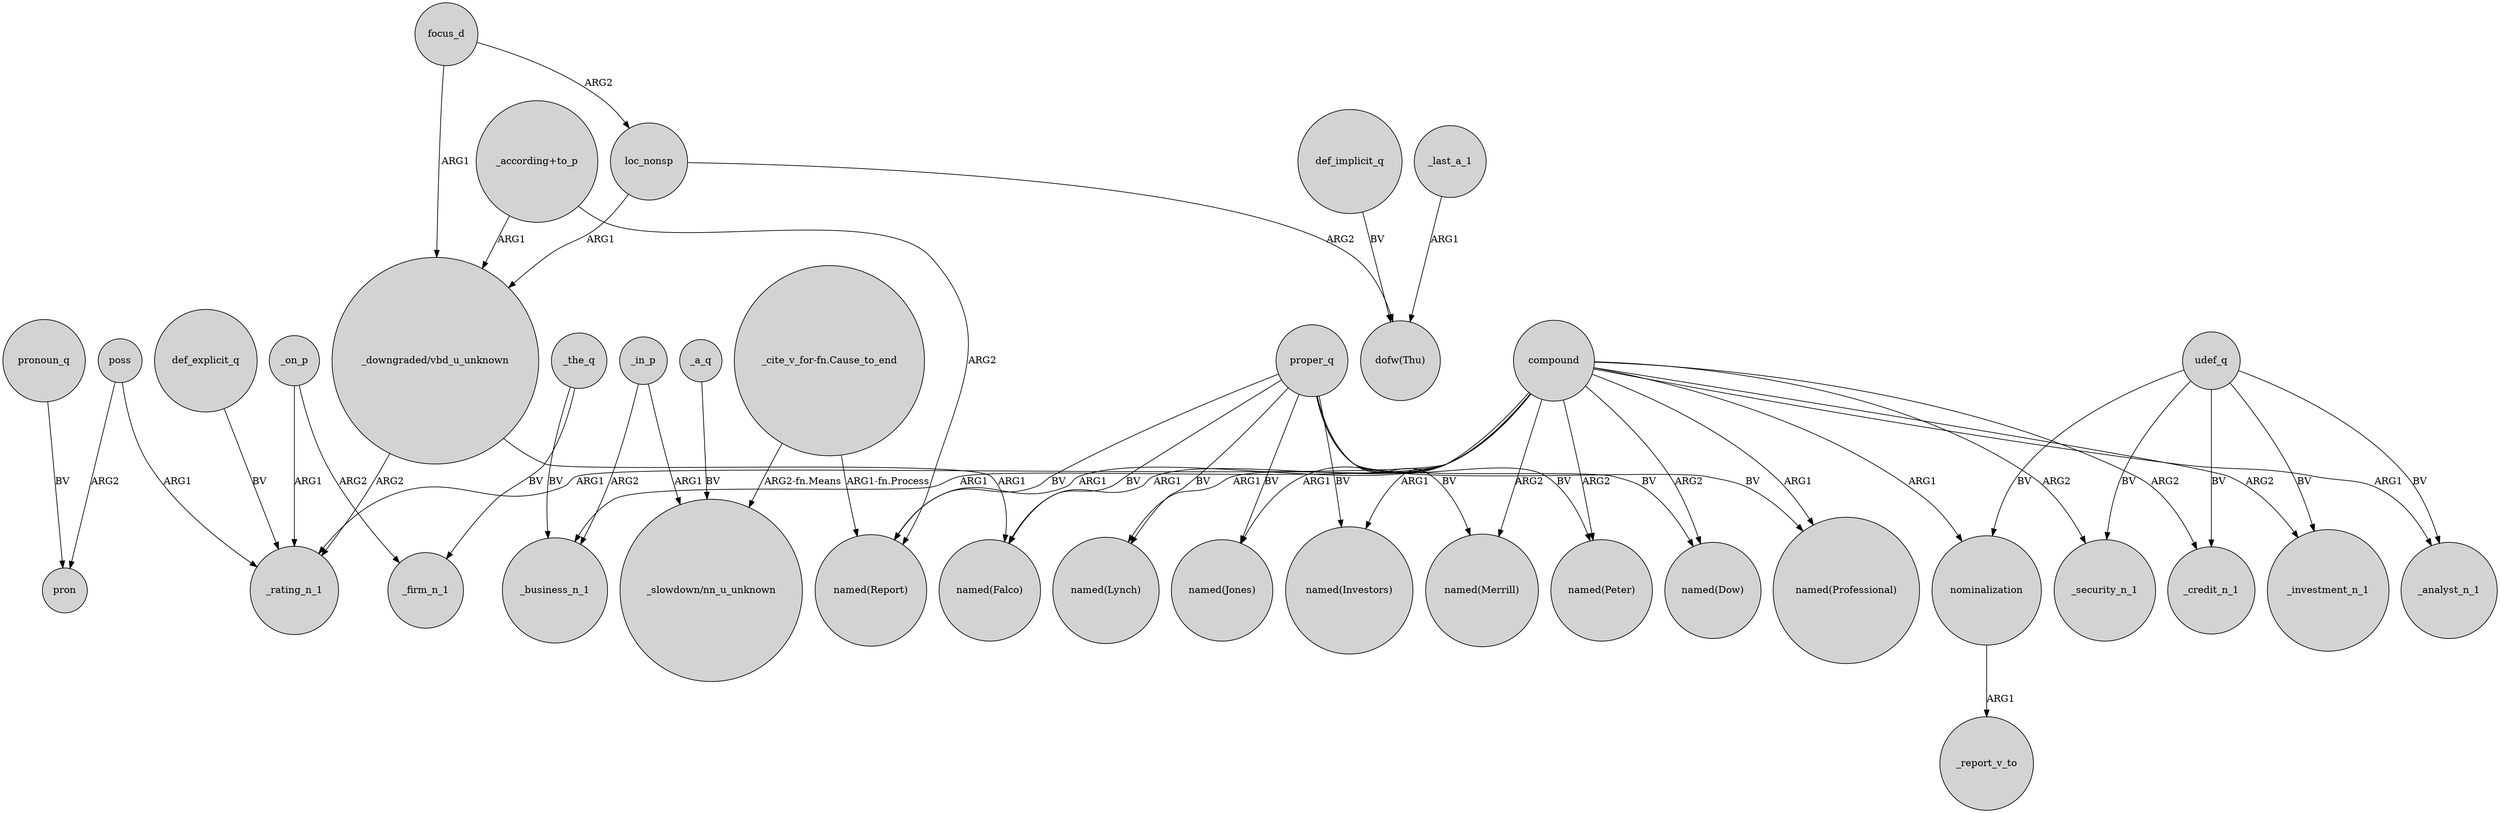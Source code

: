 digraph {
	node [shape=circle style=filled]
	poss -> _rating_n_1 [label=ARG1]
	proper_q -> "named(Falco)" [label=BV]
	compound -> "named(Jones)" [label=ARG1]
	udef_q -> _analyst_n_1 [label=BV]
	proper_q -> "named(Merrill)" [label=BV]
	proper_q -> "named(Peter)" [label=BV]
	_in_p -> "_slowdown/nn_u_unknown" [label=ARG1]
	compound -> _investment_n_1 [label=ARG2]
	udef_q -> nominalization [label=BV]
	_the_q -> _business_n_1 [label=BV]
	compound -> "named(Report)" [label=ARG1]
	compound -> "named(Investors)" [label=ARG1]
	def_explicit_q -> _rating_n_1 [label=BV]
	focus_d -> loc_nonsp [label=ARG2]
	udef_q -> _security_n_1 [label=BV]
	"_cite_v_for-fn.Cause_to_end" -> "named(Report)" [label="ARG1-fn.Process"]
	pronoun_q -> pron [label=BV]
	compound -> nominalization [label=ARG1]
	"_according+to_p" -> "_downgraded/vbd_u_unknown" [label=ARG1]
	poss -> pron [label=ARG2]
	nominalization -> _report_v_to [label=ARG1]
	compound -> "named(Peter)" [label=ARG2]
	_the_q -> _firm_n_1 [label=BV]
	_on_p -> _firm_n_1 [label=ARG2]
	"_cite_v_for-fn.Cause_to_end" -> "_slowdown/nn_u_unknown" [label="ARG2-fn.Means"]
	_last_a_1 -> "dofw(Thu)" [label=ARG1]
	"_downgraded/vbd_u_unknown" -> _rating_n_1 [label=ARG2]
	compound -> _analyst_n_1 [label=ARG1]
	def_implicit_q -> "dofw(Thu)" [label=BV]
	"_according+to_p" -> "named(Report)" [label=ARG2]
	compound -> "named(Falco)" [label=ARG1]
	compound -> _credit_n_1 [label=ARG2]
	proper_q -> "named(Jones)" [label=BV]
	proper_q -> "named(Dow)" [label=BV]
	proper_q -> "named(Lynch)" [label=BV]
	udef_q -> _investment_n_1 [label=BV]
	udef_q -> _credit_n_1 [label=BV]
	"_downgraded/vbd_u_unknown" -> "named(Falco)" [label=ARG1]
	proper_q -> "named(Report)" [label=BV]
	compound -> "named(Dow)" [label=ARG2]
	_in_p -> _business_n_1 [label=ARG2]
	compound -> _rating_n_1 [label=ARG1]
	focus_d -> "_downgraded/vbd_u_unknown" [label=ARG1]
	compound -> "named(Lynch)" [label=ARG1]
	loc_nonsp -> "_downgraded/vbd_u_unknown" [label=ARG1]
	loc_nonsp -> "dofw(Thu)" [label=ARG2]
	compound -> _business_n_1 [label=ARG1]
	compound -> _security_n_1 [label=ARG2]
	proper_q -> "named(Investors)" [label=BV]
	compound -> "named(Professional)" [label=ARG1]
	_a_q -> "_slowdown/nn_u_unknown" [label=BV]
	compound -> "named(Merrill)" [label=ARG2]
	proper_q -> "named(Professional)" [label=BV]
	_on_p -> _rating_n_1 [label=ARG1]
}
